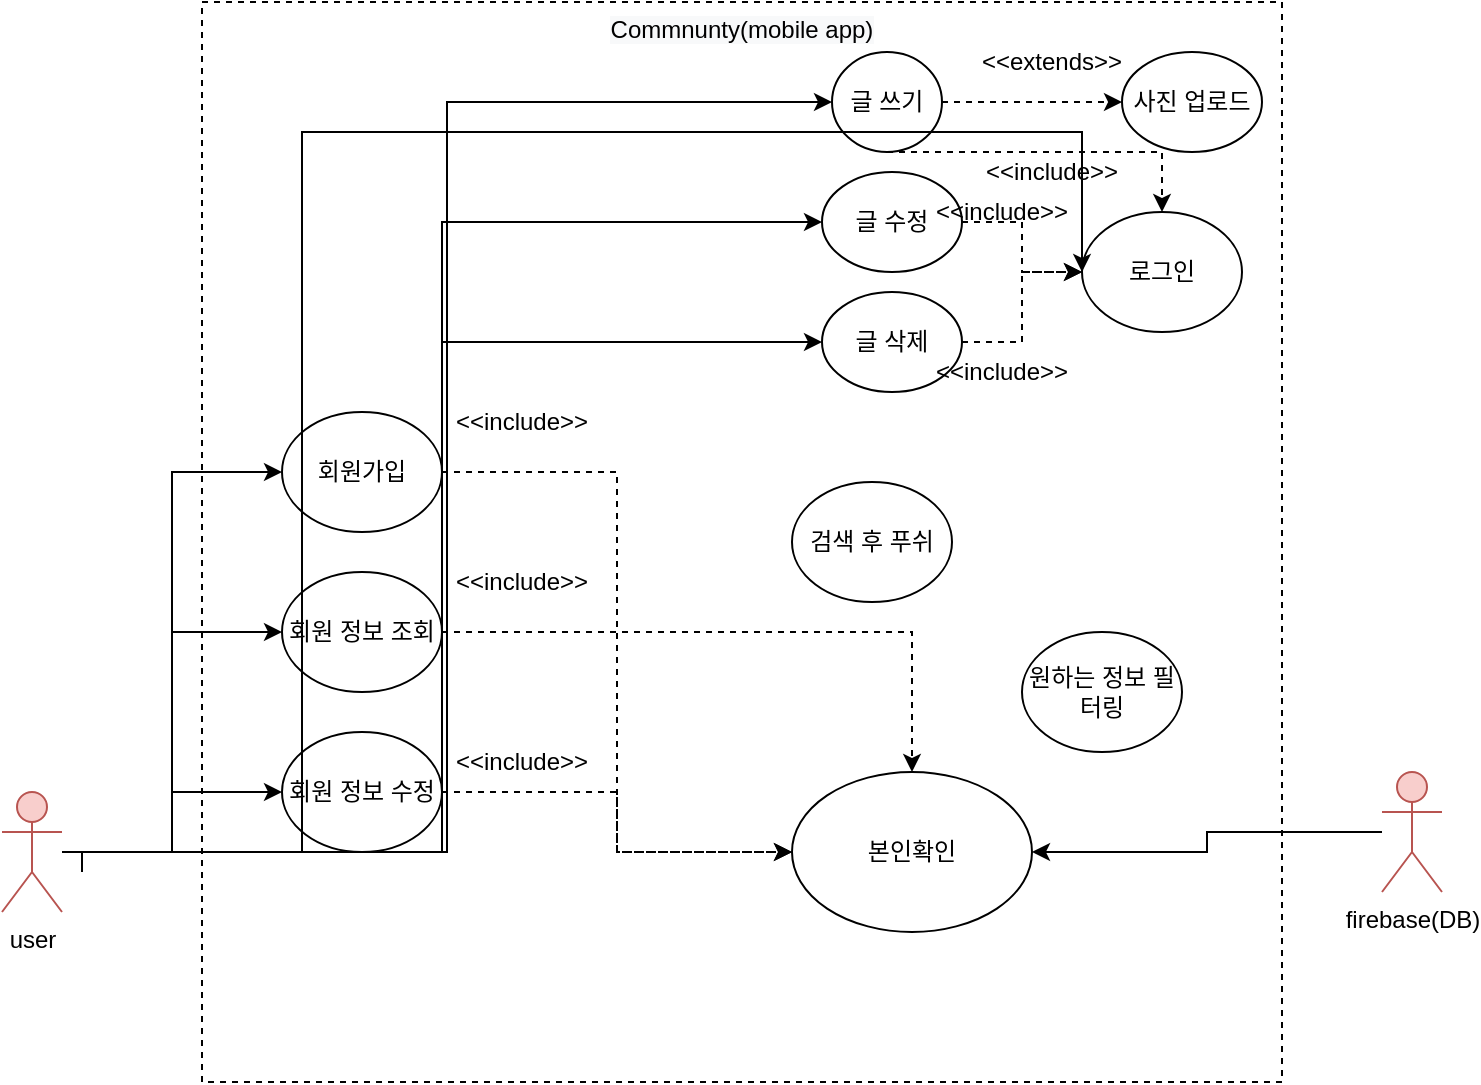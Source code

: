 <mxfile version="20.3.6" type="github">
  <diagram id="zy3CEj1ImESq7wDcQrWO" name="페이지-1">
    <mxGraphModel dx="946" dy="645" grid="1" gridSize="10" guides="1" tooltips="1" connect="1" arrows="1" fold="1" page="1" pageScale="1" pageWidth="827" pageHeight="1169" math="0" shadow="0">
      <root>
        <mxCell id="0" />
        <mxCell id="1" parent="0" />
        <mxCell id="S8lLGDGNHlI5DP27JBmJ-6" value="&lt;span style=&quot;caret-color: rgb(0, 0, 0); color: rgb(0, 0, 0); font-family: Helvetica; font-size: 12px; font-style: normal; font-variant-caps: normal; font-weight: 400; letter-spacing: normal; text-indent: 0px; text-transform: none; word-spacing: 0px; -webkit-text-stroke-width: 0px; background-color: rgb(248, 249, 250); text-decoration: none; float: none; display: inline !important;&quot;&gt;Commnunty(mobile app)&lt;/span&gt;" style="whiteSpace=wrap;html=1;aspect=fixed;shadow=0;align=center;horizontal=1;verticalAlign=top;dashed=1;" vertex="1" parent="1">
          <mxGeometry x="140" y="45" width="540" height="540" as="geometry" />
        </mxCell>
        <mxCell id="S8lLGDGNHlI5DP27JBmJ-21" value="" style="edgeStyle=orthogonalEdgeStyle;rounded=0;orthogonalLoop=1;jettySize=auto;html=1;entryX=0;entryY=0.5;entryDx=0;entryDy=0;" edge="1" parent="1" source="S8lLGDGNHlI5DP27JBmJ-1" target="S8lLGDGNHlI5DP27JBmJ-10">
          <mxGeometry relative="1" as="geometry" />
        </mxCell>
        <mxCell id="S8lLGDGNHlI5DP27JBmJ-27" style="edgeStyle=orthogonalEdgeStyle;rounded=0;orthogonalLoop=1;jettySize=auto;html=1;entryX=0;entryY=0.5;entryDx=0;entryDy=0;" edge="1" parent="1" source="S8lLGDGNHlI5DP27JBmJ-1" target="S8lLGDGNHlI5DP27JBmJ-12">
          <mxGeometry relative="1" as="geometry" />
        </mxCell>
        <mxCell id="S8lLGDGNHlI5DP27JBmJ-28" style="edgeStyle=orthogonalEdgeStyle;rounded=0;orthogonalLoop=1;jettySize=auto;html=1;entryX=0;entryY=0.5;entryDx=0;entryDy=0;" edge="1" parent="1" source="S8lLGDGNHlI5DP27JBmJ-1" target="S8lLGDGNHlI5DP27JBmJ-13">
          <mxGeometry relative="1" as="geometry" />
        </mxCell>
        <mxCell id="S8lLGDGNHlI5DP27JBmJ-62" style="edgeStyle=orthogonalEdgeStyle;rounded=0;orthogonalLoop=1;jettySize=auto;html=1;entryX=0;entryY=0.5;entryDx=0;entryDy=0;" edge="1" parent="1" source="S8lLGDGNHlI5DP27JBmJ-1" target="S8lLGDGNHlI5DP27JBmJ-17">
          <mxGeometry relative="1" as="geometry" />
        </mxCell>
        <mxCell id="S8lLGDGNHlI5DP27JBmJ-63" style="edgeStyle=orthogonalEdgeStyle;rounded=0;orthogonalLoop=1;jettySize=auto;html=1;entryX=0;entryY=0.5;entryDx=0;entryDy=0;" edge="1" parent="1" source="S8lLGDGNHlI5DP27JBmJ-1" target="S8lLGDGNHlI5DP27JBmJ-8">
          <mxGeometry relative="1" as="geometry" />
        </mxCell>
        <mxCell id="S8lLGDGNHlI5DP27JBmJ-64" style="edgeStyle=orthogonalEdgeStyle;rounded=0;orthogonalLoop=1;jettySize=auto;html=1;entryX=0;entryY=0.5;entryDx=0;entryDy=0;" edge="1" parent="1" source="S8lLGDGNHlI5DP27JBmJ-1" target="S8lLGDGNHlI5DP27JBmJ-15">
          <mxGeometry relative="1" as="geometry" />
        </mxCell>
        <mxCell id="S8lLGDGNHlI5DP27JBmJ-1" value="user" style="shape=umlActor;verticalLabelPosition=bottom;verticalAlign=top;html=1;outlineConnect=0;fillColor=#f8cecc;strokeColor=#b85450;shadow=0;horizontal=1;align=center;" vertex="1" parent="1">
          <mxGeometry x="40" y="440" width="30" height="60" as="geometry" />
        </mxCell>
        <mxCell id="S8lLGDGNHlI5DP27JBmJ-66" style="edgeStyle=orthogonalEdgeStyle;rounded=0;orthogonalLoop=1;jettySize=auto;html=1;exitX=1;exitY=0.5;exitDx=0;exitDy=0;dashed=1;" edge="1" parent="1" source="S8lLGDGNHlI5DP27JBmJ-8" target="S8lLGDGNHlI5DP27JBmJ-9">
          <mxGeometry relative="1" as="geometry" />
        </mxCell>
        <mxCell id="S8lLGDGNHlI5DP27JBmJ-8" value="회원 정보 조회" style="ellipse;whiteSpace=wrap;html=1;shadow=0;" vertex="1" parent="1">
          <mxGeometry x="180" y="330" width="80" height="60" as="geometry" />
        </mxCell>
        <mxCell id="S8lLGDGNHlI5DP27JBmJ-9" value="본인확인" style="ellipse;whiteSpace=wrap;html=1;shadow=0;" vertex="1" parent="1">
          <mxGeometry x="435" y="430" width="120" height="80" as="geometry" />
        </mxCell>
        <mxCell id="S8lLGDGNHlI5DP27JBmJ-54" style="edgeStyle=orthogonalEdgeStyle;rounded=0;orthogonalLoop=1;jettySize=auto;html=1;exitX=1;exitY=0.5;exitDx=0;exitDy=0;dashed=1;" edge="1" parent="1" source="S8lLGDGNHlI5DP27JBmJ-10" target="S8lLGDGNHlI5DP27JBmJ-51">
          <mxGeometry relative="1" as="geometry" />
        </mxCell>
        <mxCell id="S8lLGDGNHlI5DP27JBmJ-56" style="edgeStyle=orthogonalEdgeStyle;rounded=0;orthogonalLoop=1;jettySize=auto;html=1;dashed=1;" edge="1" parent="1" source="S8lLGDGNHlI5DP27JBmJ-10" target="S8lLGDGNHlI5DP27JBmJ-16">
          <mxGeometry relative="1" as="geometry">
            <Array as="points">
              <mxPoint x="620" y="120" />
            </Array>
          </mxGeometry>
        </mxCell>
        <mxCell id="S8lLGDGNHlI5DP27JBmJ-10" value="글 쓰기" style="ellipse;whiteSpace=wrap;html=1;shadow=0;" vertex="1" parent="1">
          <mxGeometry x="455" y="70" width="55" height="50" as="geometry" />
        </mxCell>
        <mxCell id="S8lLGDGNHlI5DP27JBmJ-57" style="edgeStyle=orthogonalEdgeStyle;rounded=0;orthogonalLoop=1;jettySize=auto;html=1;dashed=1;" edge="1" parent="1" source="S8lLGDGNHlI5DP27JBmJ-12" target="S8lLGDGNHlI5DP27JBmJ-16">
          <mxGeometry relative="1" as="geometry" />
        </mxCell>
        <mxCell id="S8lLGDGNHlI5DP27JBmJ-12" value="글 수정" style="ellipse;whiteSpace=wrap;html=1;shadow=0;" vertex="1" parent="1">
          <mxGeometry x="450" y="130" width="70" height="50" as="geometry" />
        </mxCell>
        <mxCell id="S8lLGDGNHlI5DP27JBmJ-58" style="edgeStyle=orthogonalEdgeStyle;rounded=0;orthogonalLoop=1;jettySize=auto;html=1;dashed=1;" edge="1" parent="1" source="S8lLGDGNHlI5DP27JBmJ-13" target="S8lLGDGNHlI5DP27JBmJ-16">
          <mxGeometry relative="1" as="geometry" />
        </mxCell>
        <mxCell id="S8lLGDGNHlI5DP27JBmJ-13" value="글 삭제" style="ellipse;whiteSpace=wrap;html=1;shadow=0;" vertex="1" parent="1">
          <mxGeometry x="450" y="190" width="70" height="50" as="geometry" />
        </mxCell>
        <mxCell id="S8lLGDGNHlI5DP27JBmJ-73" style="edgeStyle=orthogonalEdgeStyle;rounded=0;orthogonalLoop=1;jettySize=auto;html=1;" edge="1" parent="1" source="S8lLGDGNHlI5DP27JBmJ-14" target="S8lLGDGNHlI5DP27JBmJ-9">
          <mxGeometry relative="1" as="geometry" />
        </mxCell>
        <mxCell id="S8lLGDGNHlI5DP27JBmJ-14" value="firebase(DB)&lt;br&gt;" style="shape=umlActor;verticalLabelPosition=bottom;verticalAlign=top;html=1;outlineConnect=0;fillColor=#f8cecc;strokeColor=#b85450;shadow=0;horizontal=1;align=center;" vertex="1" parent="1">
          <mxGeometry x="730" y="430" width="30" height="60" as="geometry" />
        </mxCell>
        <mxCell id="S8lLGDGNHlI5DP27JBmJ-67" style="edgeStyle=orthogonalEdgeStyle;rounded=0;orthogonalLoop=1;jettySize=auto;html=1;exitX=1;exitY=0.5;exitDx=0;exitDy=0;dashed=1;" edge="1" parent="1" source="S8lLGDGNHlI5DP27JBmJ-15" target="S8lLGDGNHlI5DP27JBmJ-9">
          <mxGeometry relative="1" as="geometry" />
        </mxCell>
        <mxCell id="S8lLGDGNHlI5DP27JBmJ-15" value="회원 정보 수정" style="ellipse;whiteSpace=wrap;html=1;shadow=0;" vertex="1" parent="1">
          <mxGeometry x="180" y="410" width="80" height="60" as="geometry" />
        </mxCell>
        <mxCell id="S8lLGDGNHlI5DP27JBmJ-16" value="로그인&lt;span style=&quot;caret-color: rgba(0, 0, 0, 0); color: rgba(0, 0, 0, 0); font-family: monospace; font-size: 0px; text-align: start;&quot;&gt;%3CmxGraphModel%3E%3Croot%3E%3CmxCell%20id%3D%220%22%2F%3E%3CmxCell%20id%3D%221%22%20parent%3D%220%22%2F%3E%3CmxCell%20id%3D%222%22%20value%3D%22%ED%9A%8C%EC%9B%90%20%EC%A0%95%EB%B3%B4%20%EC%A1%B0%ED%9A%8C%22%20style%3D%22ellipse%3BwhiteSpace%3Dwrap%3Bhtml%3D1%3Bshadow%3D0%3B%22%20vertex%3D%221%22%20parent%3D%221%22%3E%3CmxGeometry%20x%3D%22180%22%20y%3D%22320%22%20width%3D%2280%22%20height%3D%2260%22%20as%3D%22geometry%22%2F%3E%3C%2FmxCell%3E%3C%2Froot%3E%3C%2FmxGraphModel%3E&lt;/span&gt;&lt;span style=&quot;caret-color: rgba(0, 0, 0, 0); color: rgba(0, 0, 0, 0); font-family: monospace; font-size: 0px; text-align: start;&quot;&gt;%3CmxGraphModel%3E%3Croot%3E%3CmxCell%20id%3D%220%22%2F%3E%3CmxCell%20id%3D%221%22%20parent%3D%220%22%2F%3E%3CmxCell%20id%3D%222%22%20value%3D%22%ED%9A%8C%EC%9B%90%20%EC%A0%95%EB%B3%B4%20%EC%A1%B0%ED%9A%8C%22%20style%3D%22ellipse%3BwhiteSpace%3Dwrap%3Bhtml%3D1%3Bshadow%3D0%3B%22%20vertex%3D%221%22%20parent%3D%221%22%3E%3CmxGeometry%20x%3D%22180%22%20y%3D%22320%22%20width%3D%2280%22%20height%3D%2260%22%20as%3D%22geometry%22%2F%3E%3C%2FmxCell%3E%3C%2Froot%3E%3C%2FmxGraphModel%3E&lt;/span&gt;" style="ellipse;whiteSpace=wrap;html=1;shadow=0;" vertex="1" parent="1">
          <mxGeometry x="580" y="150" width="80" height="60" as="geometry" />
        </mxCell>
        <mxCell id="S8lLGDGNHlI5DP27JBmJ-65" style="edgeStyle=orthogonalEdgeStyle;rounded=0;orthogonalLoop=1;jettySize=auto;html=1;exitX=1;exitY=0.5;exitDx=0;exitDy=0;entryX=0;entryY=0.5;entryDx=0;entryDy=0;dashed=1;" edge="1" parent="1" source="S8lLGDGNHlI5DP27JBmJ-17" target="S8lLGDGNHlI5DP27JBmJ-9">
          <mxGeometry relative="1" as="geometry" />
        </mxCell>
        <mxCell id="S8lLGDGNHlI5DP27JBmJ-17" value="회원가입" style="ellipse;whiteSpace=wrap;html=1;shadow=0;" vertex="1" parent="1">
          <mxGeometry x="180" y="250" width="80" height="60" as="geometry" />
        </mxCell>
        <mxCell id="S8lLGDGNHlI5DP27JBmJ-19" value="원하는 정보 필터링&lt;span style=&quot;caret-color: rgba(0, 0, 0, 0); color: rgba(0, 0, 0, 0); font-family: monospace; font-size: 0px; text-align: start;&quot;&gt;%3CmxGraphModel%3E%3Croot%3E%3CmxCell%20id%3D%220%22%2F%3E%3CmxCell%20id%3D%221%22%20parent%3D%220%22%2F%3E%3CmxCell%20id%3D%222%22%20value%3D%22%ED%9A%8C%EC%9B%90%20%EC%A0%95%EB%B3%B4%20%EC%A1%B0%ED%9A%8C%22%20style%3D%22ellipse%3BwhiteSpace%3Dwrap%3Bhtml%3D1%3Bshadow%3D0%3B%22%20vertex%3D%221%22%20parent%3D%221%22%3E%3CmxGeometry%20x%3D%22180%22%20y%3D%22320%22%20width%3D%2280%22%20height%3D%2260%22%20as%3D%22geometry%22%2F%3E%3C%2FmxCell%3E%3C%2Froot%3E%3C%2FmxGraphModel%3E&lt;/span&gt;&lt;span style=&quot;caret-color: rgba(0, 0, 0, 0); color: rgba(0, 0, 0, 0); font-family: monospace; font-size: 0px; text-align: start;&quot;&gt;%3CmxGraphModel%3E%3Croot%3E%3CmxCell%20id%3D%220%22%2F%3E%3CmxCell%20id%3D%221%22%20parent%3D%220%22%2F%3E%3CmxCell%20id%3D%222%22%20value%3D%22%ED%9A%8C%EC%9B%90%20%EC%A0%95%EB%B3%B4%20%EC%A1%B0%ED%9A%8C%22%20style%3D%22ellipse%3BwhiteSpace%3Dwrap%3Bhtml%3D1%3Bshadow%3D0%3B%22%20vertex%3D%221%22%20parent%3D%221%22%3E%3CmxGeometry%20x%3D%22180%22%20y%3D%22320%22%20width%3D%2280%22%20height%3D%2260%22%20as%3D%22geometry%22%2F%3E%3C%2FmxCell%3E%3C%2Froot%3E%3C%2FmxGraphModel%3E&lt;/span&gt;" style="ellipse;whiteSpace=wrap;html=1;shadow=0;" vertex="1" parent="1">
          <mxGeometry x="550" y="360" width="80" height="60" as="geometry" />
        </mxCell>
        <mxCell id="S8lLGDGNHlI5DP27JBmJ-20" value="검색 후 푸쉬" style="ellipse;whiteSpace=wrap;html=1;shadow=0;" vertex="1" parent="1">
          <mxGeometry x="435" y="285" width="80" height="60" as="geometry" />
        </mxCell>
        <mxCell id="S8lLGDGNHlI5DP27JBmJ-26" value="" style="edgeStyle=orthogonalEdgeStyle;rounded=0;orthogonalLoop=1;jettySize=auto;html=1;entryX=0;entryY=0.5;entryDx=0;entryDy=0;" edge="1" parent="1" target="S8lLGDGNHlI5DP27JBmJ-16">
          <mxGeometry relative="1" as="geometry">
            <mxPoint x="80" y="480" as="sourcePoint" />
            <mxPoint x="190" y="490" as="targetPoint" />
            <Array as="points">
              <mxPoint x="80" y="470" />
              <mxPoint x="190" y="470" />
              <mxPoint x="190" y="110" />
            </Array>
          </mxGeometry>
        </mxCell>
        <mxCell id="S8lLGDGNHlI5DP27JBmJ-51" value="사진 업로드" style="ellipse;whiteSpace=wrap;html=1;shadow=0;" vertex="1" parent="1">
          <mxGeometry x="600" y="70" width="70" height="50" as="geometry" />
        </mxCell>
        <mxCell id="S8lLGDGNHlI5DP27JBmJ-55" value="&amp;lt;&amp;lt;extends&amp;gt;&amp;gt;" style="text;html=1;strokeColor=none;fillColor=none;align=center;verticalAlign=middle;whiteSpace=wrap;rounded=0;shadow=0;dashed=1;" vertex="1" parent="1">
          <mxGeometry x="530" y="60" width="70" height="30" as="geometry" />
        </mxCell>
        <mxCell id="S8lLGDGNHlI5DP27JBmJ-59" value="&amp;lt;&amp;lt;include&amp;gt;&amp;gt;" style="text;html=1;strokeColor=none;fillColor=none;align=center;verticalAlign=middle;whiteSpace=wrap;rounded=0;shadow=0;dashed=1;" vertex="1" parent="1">
          <mxGeometry x="550" y="120" width="30" height="20" as="geometry" />
        </mxCell>
        <mxCell id="S8lLGDGNHlI5DP27JBmJ-60" value="&amp;lt;&amp;lt;include&amp;gt;&amp;gt;" style="text;html=1;strokeColor=none;fillColor=none;align=center;verticalAlign=middle;whiteSpace=wrap;rounded=0;shadow=0;dashed=1;" vertex="1" parent="1">
          <mxGeometry x="525" y="140" width="30" height="20" as="geometry" />
        </mxCell>
        <mxCell id="S8lLGDGNHlI5DP27JBmJ-61" value="&amp;lt;&amp;lt;include&amp;gt;&amp;gt;" style="text;html=1;strokeColor=none;fillColor=none;align=center;verticalAlign=middle;whiteSpace=wrap;rounded=0;shadow=0;dashed=1;" vertex="1" parent="1">
          <mxGeometry x="525" y="220" width="30" height="20" as="geometry" />
        </mxCell>
        <mxCell id="S8lLGDGNHlI5DP27JBmJ-68" value="&amp;lt;&amp;lt;include&amp;gt;&amp;gt;" style="text;html=1;strokeColor=none;fillColor=none;align=center;verticalAlign=middle;whiteSpace=wrap;rounded=0;shadow=0;dashed=1;" vertex="1" parent="1">
          <mxGeometry x="270" y="240" width="60" height="30" as="geometry" />
        </mxCell>
        <mxCell id="S8lLGDGNHlI5DP27JBmJ-71" value="&amp;lt;&amp;lt;include&amp;gt;&amp;gt;" style="text;html=1;strokeColor=none;fillColor=none;align=center;verticalAlign=middle;whiteSpace=wrap;rounded=0;shadow=0;dashed=1;" vertex="1" parent="1">
          <mxGeometry x="270" y="320" width="60" height="30" as="geometry" />
        </mxCell>
        <mxCell id="S8lLGDGNHlI5DP27JBmJ-72" value="&amp;lt;&amp;lt;include&amp;gt;&amp;gt;" style="text;html=1;strokeColor=none;fillColor=none;align=center;verticalAlign=middle;whiteSpace=wrap;rounded=0;shadow=0;dashed=1;" vertex="1" parent="1">
          <mxGeometry x="270" y="410" width="60" height="30" as="geometry" />
        </mxCell>
      </root>
    </mxGraphModel>
  </diagram>
</mxfile>

